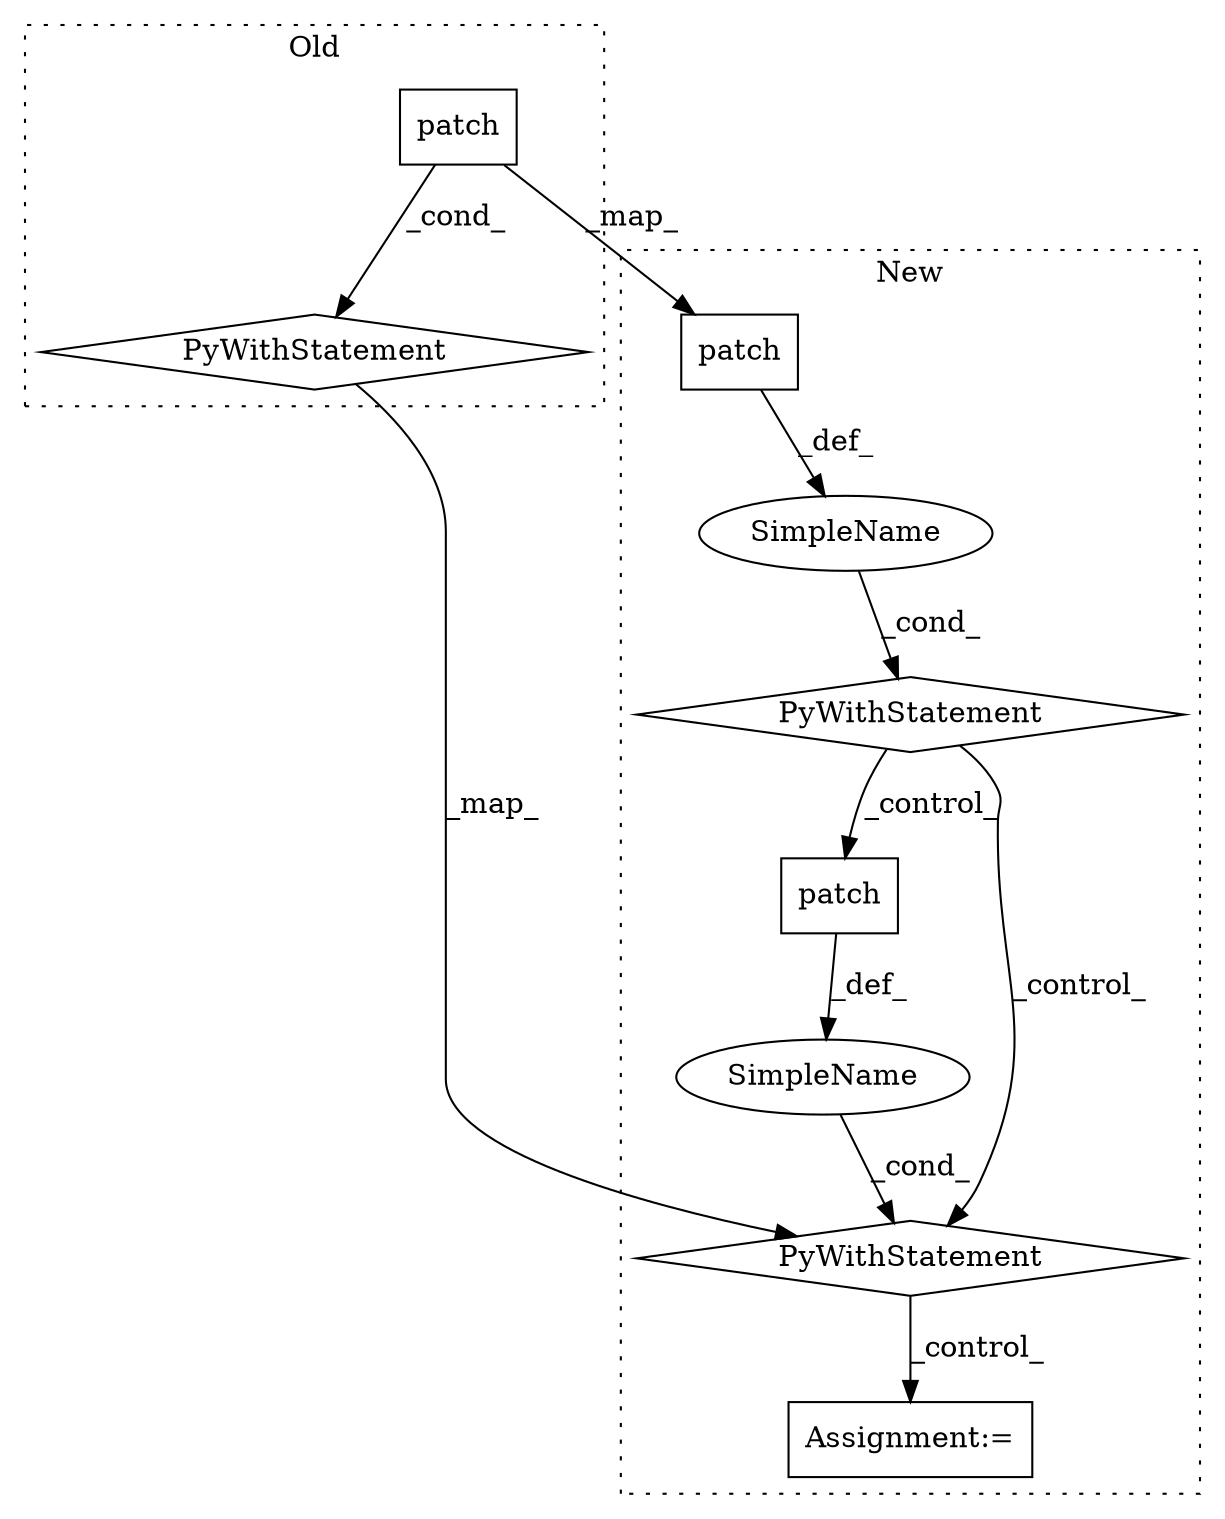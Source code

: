 digraph G {
subgraph cluster0 {
1 [label="patch" a="32" s="23102,23156" l="6,1" shape="box"];
7 [label="PyWithStatement" a="104" s="23092,23157" l="10,2" shape="diamond"];
label = "Old";
style="dotted";
}
subgraph cluster1 {
2 [label="patch" a="32" s="23158,23212" l="6,1" shape="box"];
3 [label="PyWithStatement" a="104" s="23148,23213" l="10,2" shape="diamond"];
4 [label="SimpleName" a="42" s="" l="" shape="ellipse"];
5 [label="patch" a="32" s="23258,23319" l="6,1" shape="box"];
6 [label="PyWithStatement" a="104" s="23248,23320" l="10,2" shape="diamond"];
8 [label="SimpleName" a="42" s="" l="" shape="ellipse"];
9 [label="Assignment:=" a="7" s="23336" l="23" shape="box"];
label = "New";
style="dotted";
}
1 -> 2 [label="_map_"];
1 -> 7 [label="_cond_"];
2 -> 4 [label="_def_"];
3 -> 5 [label="_control_"];
3 -> 6 [label="_control_"];
4 -> 3 [label="_cond_"];
5 -> 8 [label="_def_"];
6 -> 9 [label="_control_"];
7 -> 6 [label="_map_"];
8 -> 6 [label="_cond_"];
}